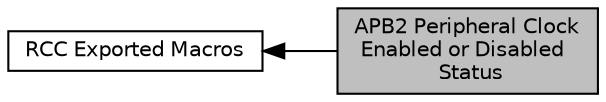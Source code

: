 digraph "APB2 Peripheral Clock Enabled or Disabled Status"
{
  edge [fontname="Helvetica",fontsize="10",labelfontname="Helvetica",labelfontsize="10"];
  node [fontname="Helvetica",fontsize="10",shape=box];
  rankdir=LR;
  Node1 [label="APB2 Peripheral Clock\l Enabled or Disabled\l Status",height=0.2,width=0.4,color="black", fillcolor="grey75", style="filled", fontcolor="black",tooltip="Check whether the APB2 peripheral clock is enabled or not."];
  Node2 [label="RCC Exported Macros",height=0.2,width=0.4,color="black", fillcolor="white", style="filled",URL="$group__RCC__Exported__Macros.html",tooltip=" "];
  Node2->Node1 [shape=plaintext, dir="back", style="solid"];
}
